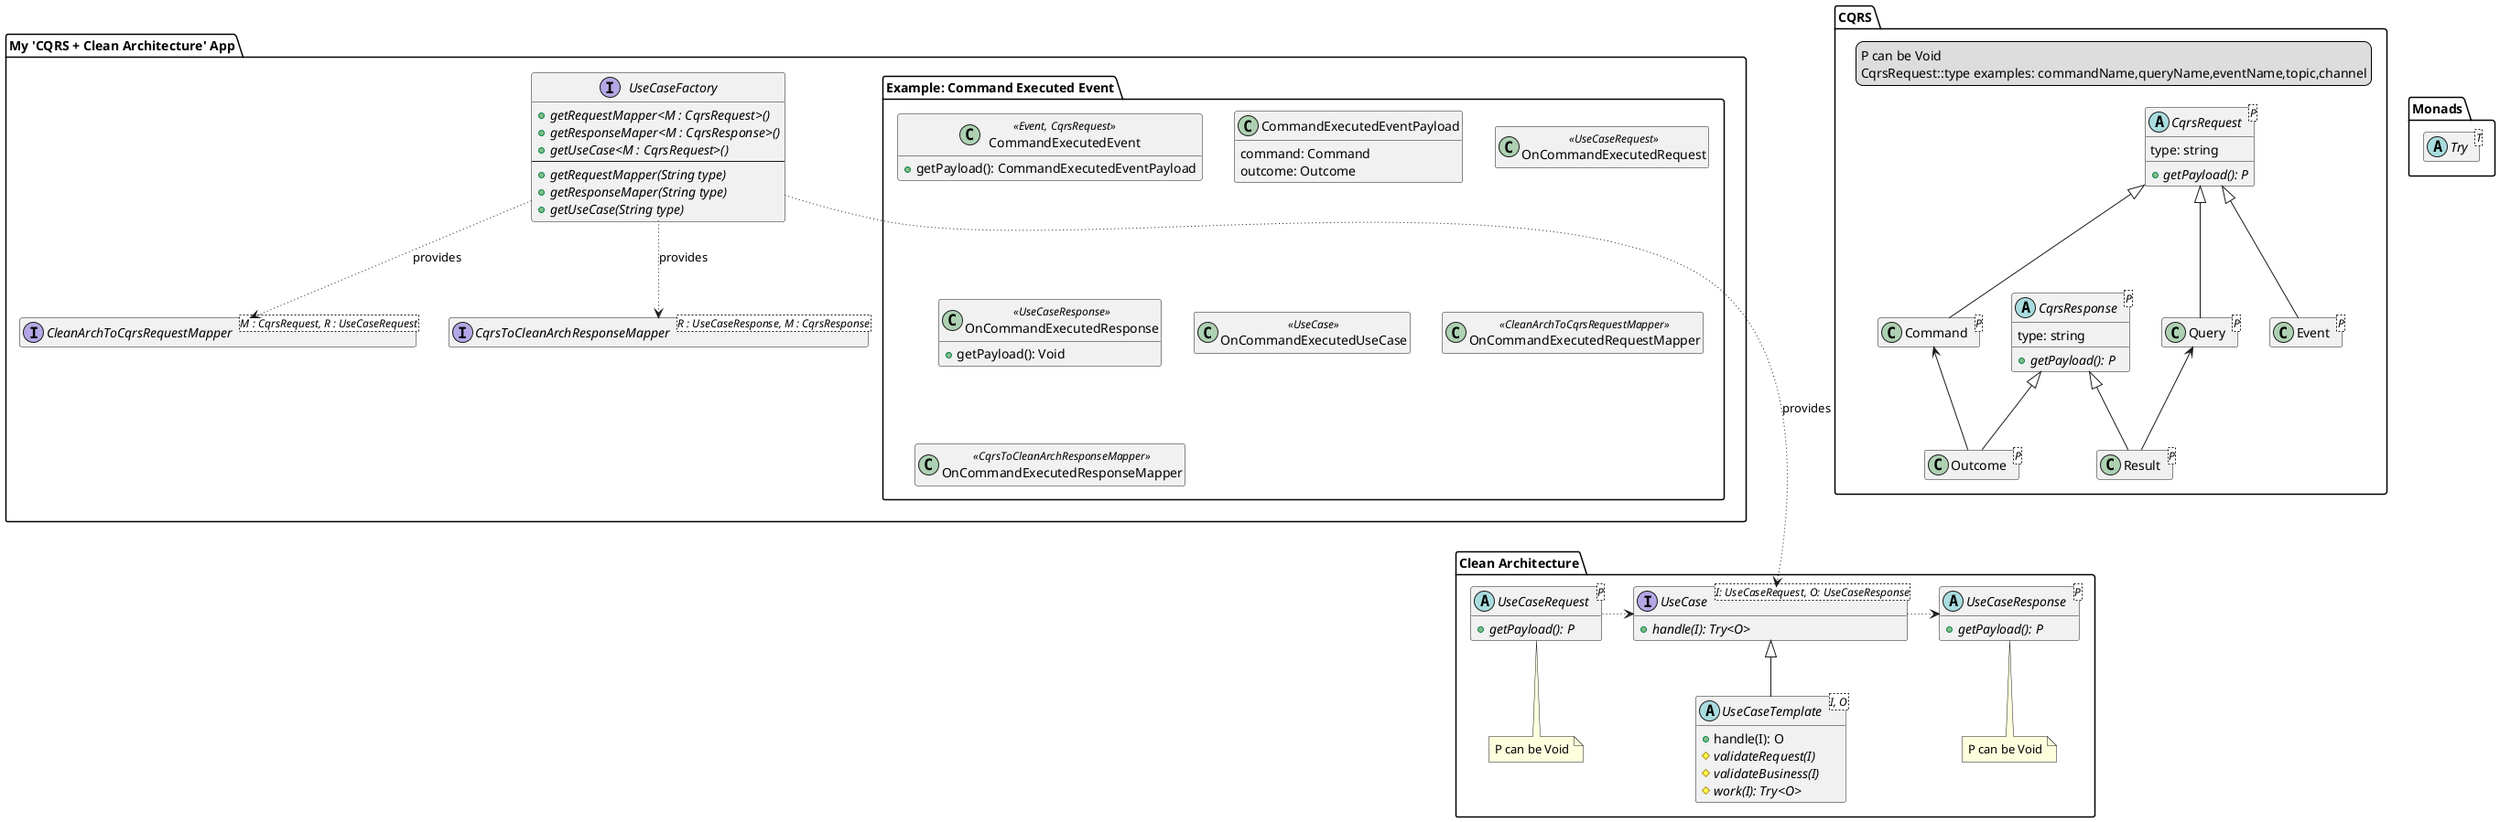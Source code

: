 @startuml clean_arch
hide empty members

package CQRS {
  abstract class CqrsRequest<P> {
    type: string
    {abstract} +getPayload(): P
  }
  abstract class CqrsResponse<P> {
    type: string
    {abstract} +getPayload(): P
  }
  class Command<P>
  class Query<P>
  class Event<P>
  class Outcome<P>
  class Result<P>
  Command <-- Outcome
  Query <-- Result
  CqrsRequest <|-- Command
  CqrsRequest <|-- Query
  CqrsRequest <|-- Event
  CqrsResponse <|-- Outcome
  CqrsResponse <|-- Result

  legend
    P can be Void
    CqrsRequest::type examples: commandName,queryName,eventName,topic,channel
  endlegend
}
package "Clean Architecture" as CLEANARCH {
  abstract class UseCaseRequest<P> {
    {abstract} +getPayload(): P
  }
  abstract class UseCaseResponse<P> {
    {abstract} +getPayload(): P
  }
  note bottom of UseCaseRequest : P can be Void
  note bottom of UseCaseResponse : P can be Void
  interface UseCase<I: UseCaseRequest, O: UseCaseResponse> {
    {abstract} +handle(I): Try<O>
  }
  abstract class UseCaseTemplate<I, O> {
    +handle(I): O
    {abstract} #validateRequest(I)
    {abstract} #validateBusiness(I)
    {abstract} #work(I): Try<O>
  }
  ' note bottom of UseCaseTemplate : handle() uses Try pattern
  UseCase <|-- UseCaseTemplate

  UseCaseRequest .[dotted]right.> UseCase
  UseCase .[dotted]right.> UseCaseResponse
}
package Monads {
  abstract class Try<T>
}
package "My 'CQRS + Clean Architecture' App" {
  interface UseCaseFactory {
    {abstract} +getRequestMapper<M : CqrsRequest>()
    {abstract} +getResponseMaper<M : CqrsResponse>()
    {abstract} +getUseCase<M : CqrsRequest>()
    ---
    {abstract} +getRequestMapper(String type)
    {abstract} +getResponseMaper(String type)
    {abstract} +getUseCase(String type)
  }
  interface CleanArchToCqrsRequestMapper<M : CqrsRequest, R : UseCaseRequest>
  interface CqrsToCleanArchResponseMapper<R : UseCaseResponse, M : CqrsResponse>
  UseCaseFactory -[dotted]-> CleanArchToCqrsRequestMapper : provides
  UseCaseFactory -[dotted]-> CqrsToCleanArchResponseMapper : provides
  UseCaseFactory --[dotted]--> UseCase : provides

  package "Example: Command Executed Event" {
    class CommandExecutedEvent<<Event, CqrsRequest>> {
      +getPayload(): CommandExecutedEventPayload
    }
    class CommandExecutedEventPayload {
      command: Command
      outcome: Outcome
    }
    class OnCommandExecutedRequest<<UseCaseRequest>>
    class OnCommandExecutedResponse<<UseCaseResponse>> {
      +getPayload(): Void
    }
    class OnCommandExecutedUseCase<<UseCase>>
    class OnCommandExecutedRequestMapper<<CleanArchToCqrsRequestMapper>>
    class OnCommandExecutedResponseMapper<<CqrsToCleanArchResponseMapper>>
  }
}
@enduml
